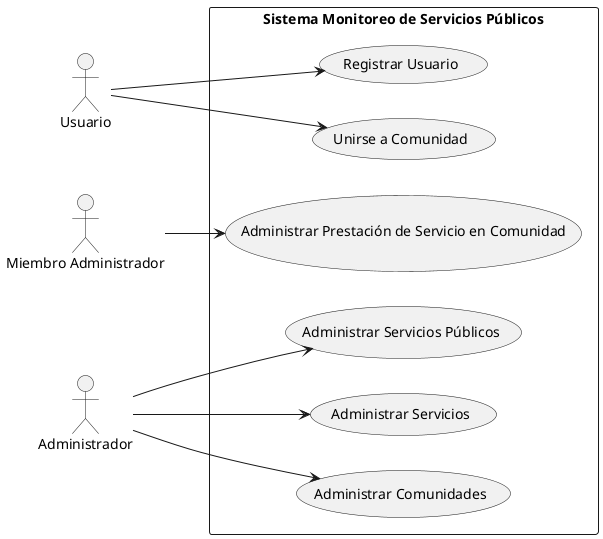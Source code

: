 @startuml TPA1-CU

left to right direction

actor Usuario
actor "Miembro Administrador" as MiembroAdministrador
actor Administrador

rectangle "Sistema Monitoreo de Servicios Públicos" {
  (Registrar Usuario) as RegistrarUsuario
  (Unirse a Comunidad) as UnirseAComunidad
  
  (Administrar Prestación de Servicio en Comunidad) as AdmPrestacionDeServicio

  (Administrar Servicios Públicos) as AdmServicioPublico
  (Administrar Servicios) as AdmServicios
  (Administrar Comunidades) as AdmComunidades
}

Usuario --> RegistrarUsuario
Usuario --> UnirseAComunidad

MiembroAdministrador --> AdmPrestacionDeServicio

Administrador --> AdmServicioPublico
Administrador --> AdmServicios
Administrador --> AdmComunidades

@enduml